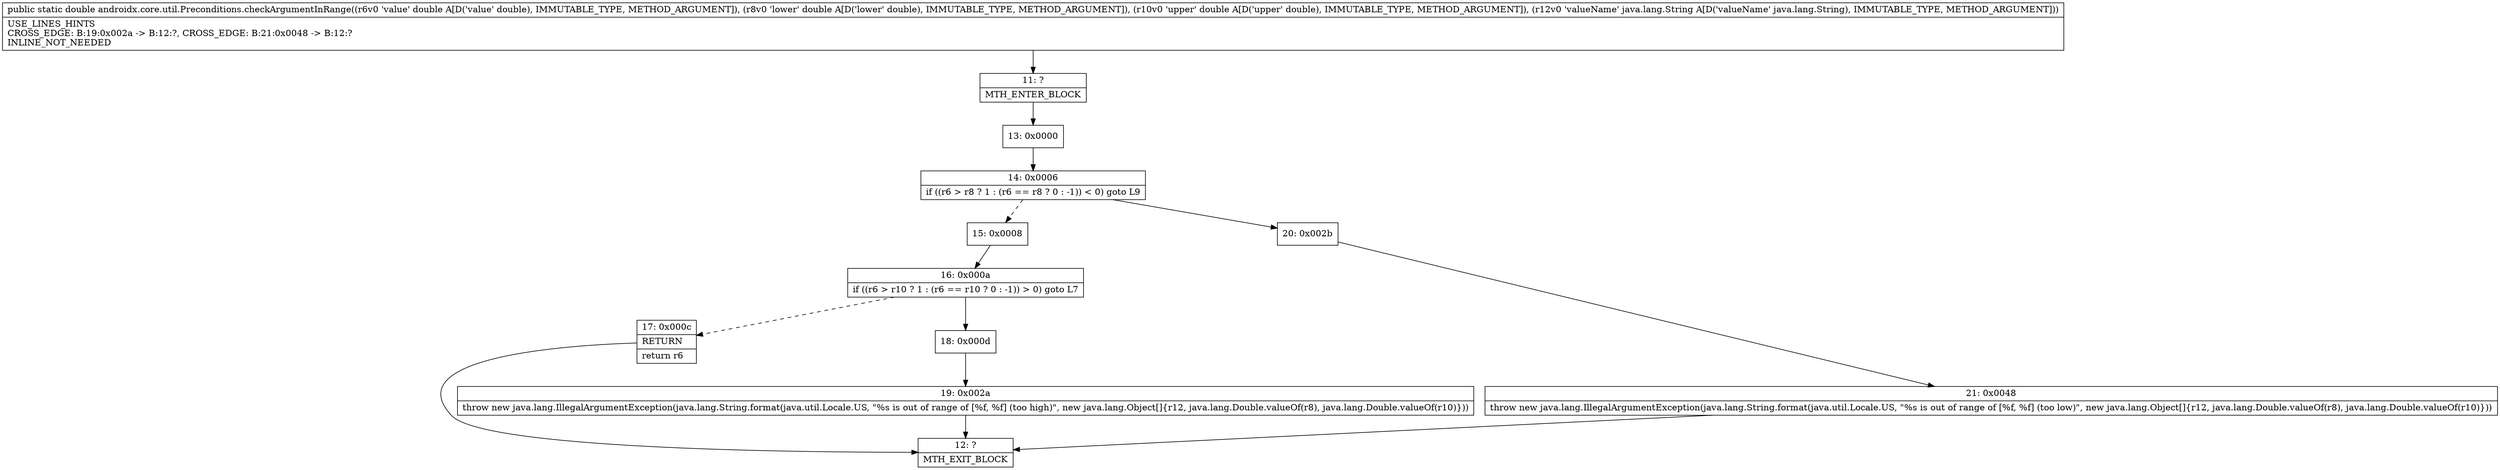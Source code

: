 digraph "CFG forandroidx.core.util.Preconditions.checkArgumentInRange(DDDLjava\/lang\/String;)D" {
Node_11 [shape=record,label="{11\:\ ?|MTH_ENTER_BLOCK\l}"];
Node_13 [shape=record,label="{13\:\ 0x0000}"];
Node_14 [shape=record,label="{14\:\ 0x0006|if ((r6 \> r8 ? 1 : (r6 == r8 ? 0 : \-1)) \< 0) goto L9\l}"];
Node_15 [shape=record,label="{15\:\ 0x0008}"];
Node_16 [shape=record,label="{16\:\ 0x000a|if ((r6 \> r10 ? 1 : (r6 == r10 ? 0 : \-1)) \> 0) goto L7\l}"];
Node_17 [shape=record,label="{17\:\ 0x000c|RETURN\l|return r6\l}"];
Node_12 [shape=record,label="{12\:\ ?|MTH_EXIT_BLOCK\l}"];
Node_18 [shape=record,label="{18\:\ 0x000d}"];
Node_19 [shape=record,label="{19\:\ 0x002a|throw new java.lang.IllegalArgumentException(java.lang.String.format(java.util.Locale.US, \"%s is out of range of [%f, %f] (too high)\", new java.lang.Object[]\{r12, java.lang.Double.valueOf(r8), java.lang.Double.valueOf(r10)\}))\l}"];
Node_20 [shape=record,label="{20\:\ 0x002b}"];
Node_21 [shape=record,label="{21\:\ 0x0048|throw new java.lang.IllegalArgumentException(java.lang.String.format(java.util.Locale.US, \"%s is out of range of [%f, %f] (too low)\", new java.lang.Object[]\{r12, java.lang.Double.valueOf(r8), java.lang.Double.valueOf(r10)\}))\l}"];
MethodNode[shape=record,label="{public static double androidx.core.util.Preconditions.checkArgumentInRange((r6v0 'value' double A[D('value' double), IMMUTABLE_TYPE, METHOD_ARGUMENT]), (r8v0 'lower' double A[D('lower' double), IMMUTABLE_TYPE, METHOD_ARGUMENT]), (r10v0 'upper' double A[D('upper' double), IMMUTABLE_TYPE, METHOD_ARGUMENT]), (r12v0 'valueName' java.lang.String A[D('valueName' java.lang.String), IMMUTABLE_TYPE, METHOD_ARGUMENT]))  | USE_LINES_HINTS\lCROSS_EDGE: B:19:0x002a \-\> B:12:?, CROSS_EDGE: B:21:0x0048 \-\> B:12:?\lINLINE_NOT_NEEDED\l}"];
MethodNode -> Node_11;Node_11 -> Node_13;
Node_13 -> Node_14;
Node_14 -> Node_15[style=dashed];
Node_14 -> Node_20;
Node_15 -> Node_16;
Node_16 -> Node_17[style=dashed];
Node_16 -> Node_18;
Node_17 -> Node_12;
Node_18 -> Node_19;
Node_19 -> Node_12;
Node_20 -> Node_21;
Node_21 -> Node_12;
}

